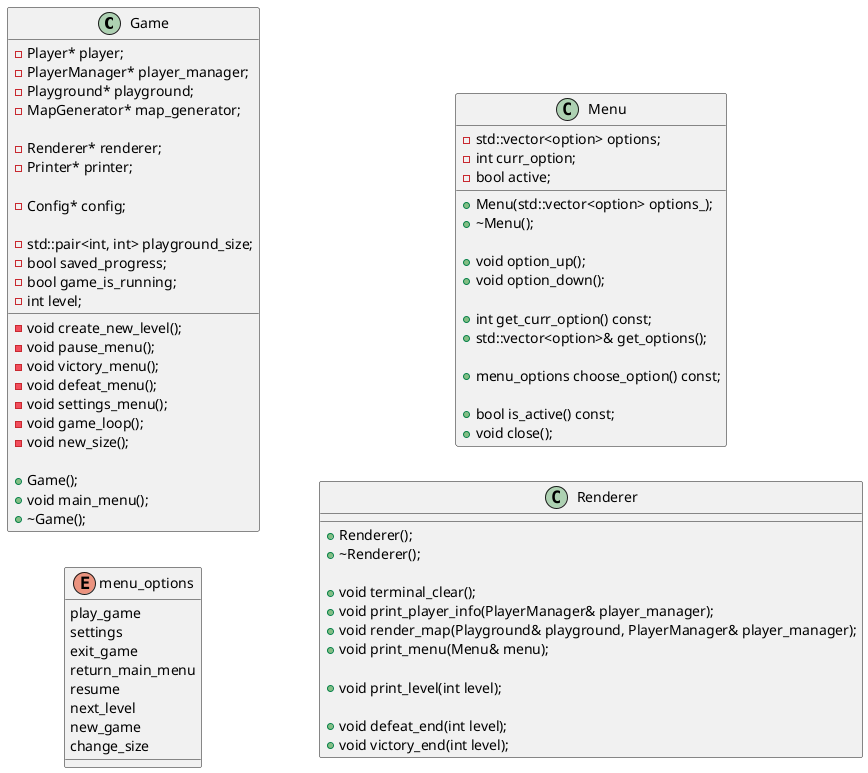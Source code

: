 @startuml
'https://plantuml.com/class-diagram


class Game {
    - Player* player;
    - PlayerManager* player_manager;
    - Playground* playground;
    - MapGenerator* map_generator;

    - Renderer* renderer;
    - Printer* printer;

    - Config* config;

    - std::pair<int, int> playground_size;
    - bool saved_progress;
    - bool game_is_running;
    - int level;

    -void create_new_level();
    -void pause_menu();
    -void victory_menu();
    -void defeat_menu();
    -void settings_menu();
    -void game_loop();
    -void new_size();

    + Game();
    + void main_menu();
    +~Game();
}


enum menu_options{
 play_game
 settings
 exit_game
 return_main_menu
 resume
 next_level
 new_game
 change_size
 }

 class Menu {
     -std::vector<option> options;
     -int curr_option;
     -bool active;

     +Menu(std::vector<option> options_);
     +~Menu();

     +void option_up();
     +void option_down();

     +int get_curr_option() const;
     +std::vector<option>& get_options();

     +menu_options choose_option() const;

     +bool is_active() const;
     +void close();

 }

 class Renderer {

     +Renderer();
     +~Renderer();

     +void terminal_clear();
     +void print_player_info(PlayerManager& player_manager);
     +void render_map(Playground& playground, PlayerManager& player_manager);
     +void print_menu(Menu& menu);

     +void print_level(int level);

     +void defeat_end(int level);
     +void victory_end(int level);
 }

left to right direction

@enduml